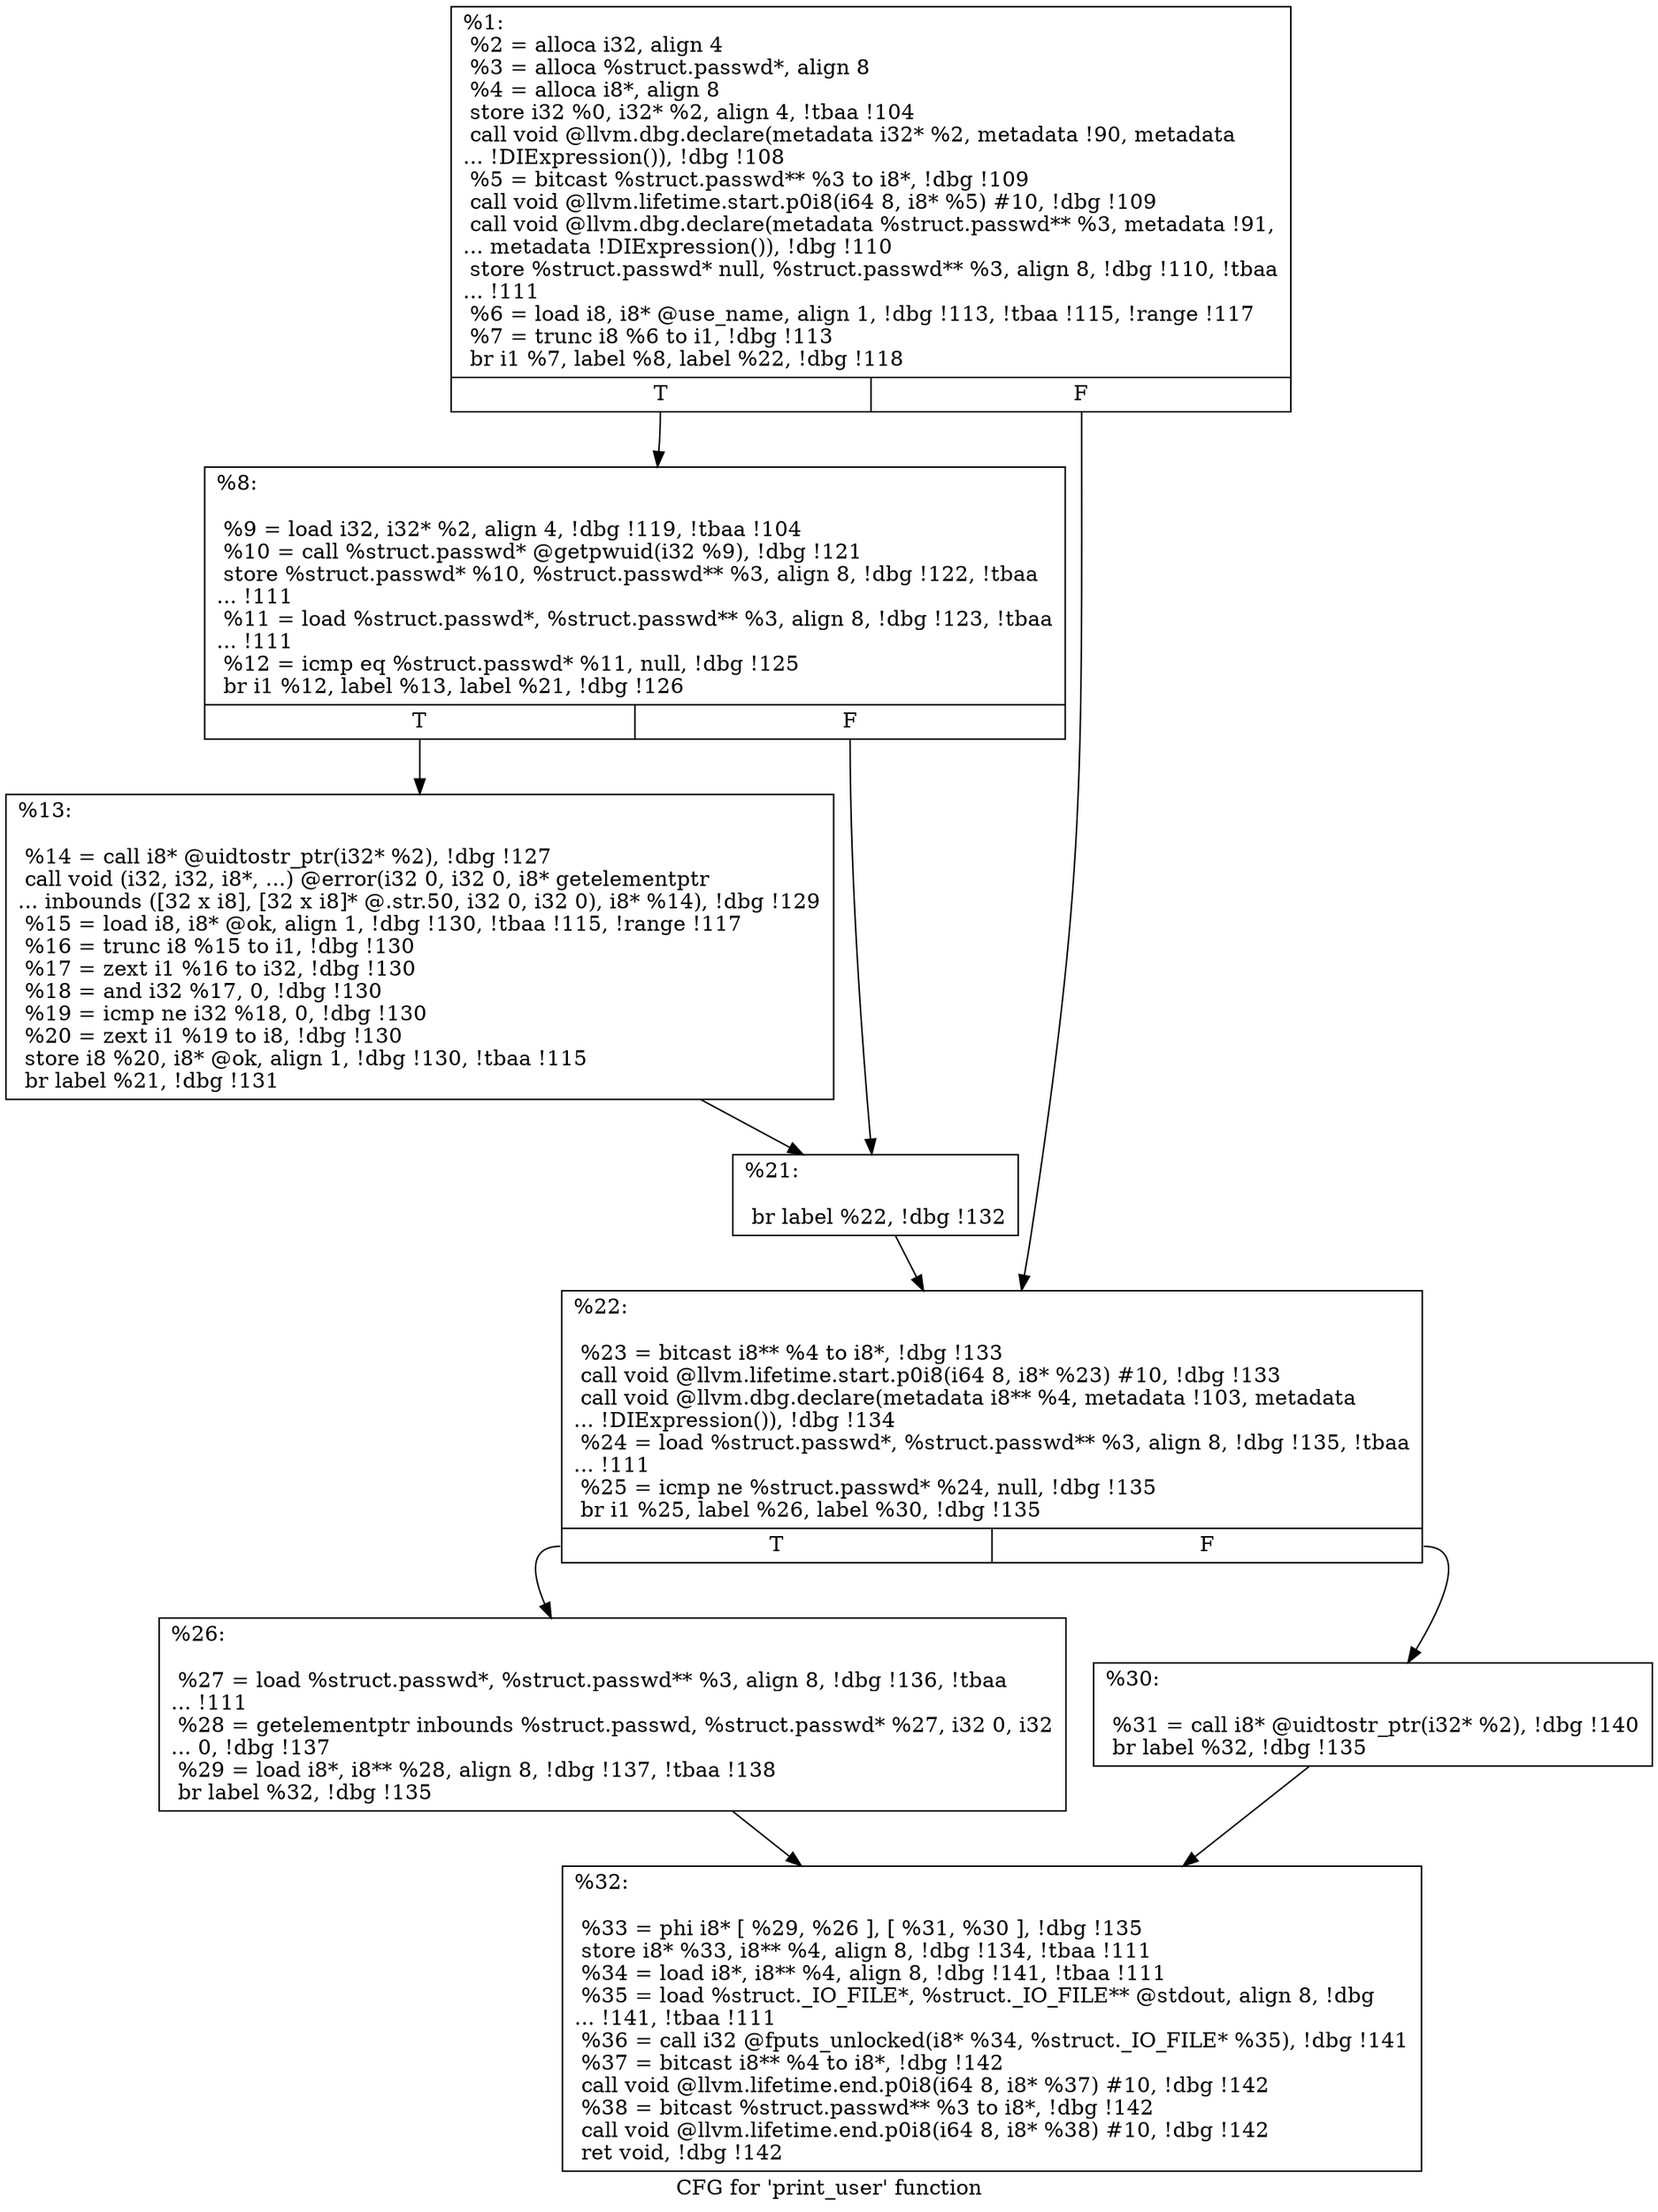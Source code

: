 digraph "CFG for 'print_user' function" {
	label="CFG for 'print_user' function";

	Node0x1fd9600 [shape=record,label="{%1:\l  %2 = alloca i32, align 4\l  %3 = alloca %struct.passwd*, align 8\l  %4 = alloca i8*, align 8\l  store i32 %0, i32* %2, align 4, !tbaa !104\l  call void @llvm.dbg.declare(metadata i32* %2, metadata !90, metadata\l... !DIExpression()), !dbg !108\l  %5 = bitcast %struct.passwd** %3 to i8*, !dbg !109\l  call void @llvm.lifetime.start.p0i8(i64 8, i8* %5) #10, !dbg !109\l  call void @llvm.dbg.declare(metadata %struct.passwd** %3, metadata !91,\l... metadata !DIExpression()), !dbg !110\l  store %struct.passwd* null, %struct.passwd** %3, align 8, !dbg !110, !tbaa\l... !111\l  %6 = load i8, i8* @use_name, align 1, !dbg !113, !tbaa !115, !range !117\l  %7 = trunc i8 %6 to i1, !dbg !113\l  br i1 %7, label %8, label %22, !dbg !118\l|{<s0>T|<s1>F}}"];
	Node0x1fd9600:s0 -> Node0x1fd9650;
	Node0x1fd9600:s1 -> Node0x1fd9740;
	Node0x1fd9650 [shape=record,label="{%8:\l\l  %9 = load i32, i32* %2, align 4, !dbg !119, !tbaa !104\l  %10 = call %struct.passwd* @getpwuid(i32 %9), !dbg !121\l  store %struct.passwd* %10, %struct.passwd** %3, align 8, !dbg !122, !tbaa\l... !111\l  %11 = load %struct.passwd*, %struct.passwd** %3, align 8, !dbg !123, !tbaa\l... !111\l  %12 = icmp eq %struct.passwd* %11, null, !dbg !125\l  br i1 %12, label %13, label %21, !dbg !126\l|{<s0>T|<s1>F}}"];
	Node0x1fd9650:s0 -> Node0x1fd96a0;
	Node0x1fd9650:s1 -> Node0x1fd96f0;
	Node0x1fd96a0 [shape=record,label="{%13:\l\l  %14 = call i8* @uidtostr_ptr(i32* %2), !dbg !127\l  call void (i32, i32, i8*, ...) @error(i32 0, i32 0, i8* getelementptr\l... inbounds ([32 x i8], [32 x i8]* @.str.50, i32 0, i32 0), i8* %14), !dbg !129\l  %15 = load i8, i8* @ok, align 1, !dbg !130, !tbaa !115, !range !117\l  %16 = trunc i8 %15 to i1, !dbg !130\l  %17 = zext i1 %16 to i32, !dbg !130\l  %18 = and i32 %17, 0, !dbg !130\l  %19 = icmp ne i32 %18, 0, !dbg !130\l  %20 = zext i1 %19 to i8, !dbg !130\l  store i8 %20, i8* @ok, align 1, !dbg !130, !tbaa !115\l  br label %21, !dbg !131\l}"];
	Node0x1fd96a0 -> Node0x1fd96f0;
	Node0x1fd96f0 [shape=record,label="{%21:\l\l  br label %22, !dbg !132\l}"];
	Node0x1fd96f0 -> Node0x1fd9740;
	Node0x1fd9740 [shape=record,label="{%22:\l\l  %23 = bitcast i8** %4 to i8*, !dbg !133\l  call void @llvm.lifetime.start.p0i8(i64 8, i8* %23) #10, !dbg !133\l  call void @llvm.dbg.declare(metadata i8** %4, metadata !103, metadata\l... !DIExpression()), !dbg !134\l  %24 = load %struct.passwd*, %struct.passwd** %3, align 8, !dbg !135, !tbaa\l... !111\l  %25 = icmp ne %struct.passwd* %24, null, !dbg !135\l  br i1 %25, label %26, label %30, !dbg !135\l|{<s0>T|<s1>F}}"];
	Node0x1fd9740:s0 -> Node0x1fd9790;
	Node0x1fd9740:s1 -> Node0x1fd97e0;
	Node0x1fd9790 [shape=record,label="{%26:\l\l  %27 = load %struct.passwd*, %struct.passwd** %3, align 8, !dbg !136, !tbaa\l... !111\l  %28 = getelementptr inbounds %struct.passwd, %struct.passwd* %27, i32 0, i32\l... 0, !dbg !137\l  %29 = load i8*, i8** %28, align 8, !dbg !137, !tbaa !138\l  br label %32, !dbg !135\l}"];
	Node0x1fd9790 -> Node0x1fd9830;
	Node0x1fd97e0 [shape=record,label="{%30:\l\l  %31 = call i8* @uidtostr_ptr(i32* %2), !dbg !140\l  br label %32, !dbg !135\l}"];
	Node0x1fd97e0 -> Node0x1fd9830;
	Node0x1fd9830 [shape=record,label="{%32:\l\l  %33 = phi i8* [ %29, %26 ], [ %31, %30 ], !dbg !135\l  store i8* %33, i8** %4, align 8, !dbg !134, !tbaa !111\l  %34 = load i8*, i8** %4, align 8, !dbg !141, !tbaa !111\l  %35 = load %struct._IO_FILE*, %struct._IO_FILE** @stdout, align 8, !dbg\l... !141, !tbaa !111\l  %36 = call i32 @fputs_unlocked(i8* %34, %struct._IO_FILE* %35), !dbg !141\l  %37 = bitcast i8** %4 to i8*, !dbg !142\l  call void @llvm.lifetime.end.p0i8(i64 8, i8* %37) #10, !dbg !142\l  %38 = bitcast %struct.passwd** %3 to i8*, !dbg !142\l  call void @llvm.lifetime.end.p0i8(i64 8, i8* %38) #10, !dbg !142\l  ret void, !dbg !142\l}"];
}
